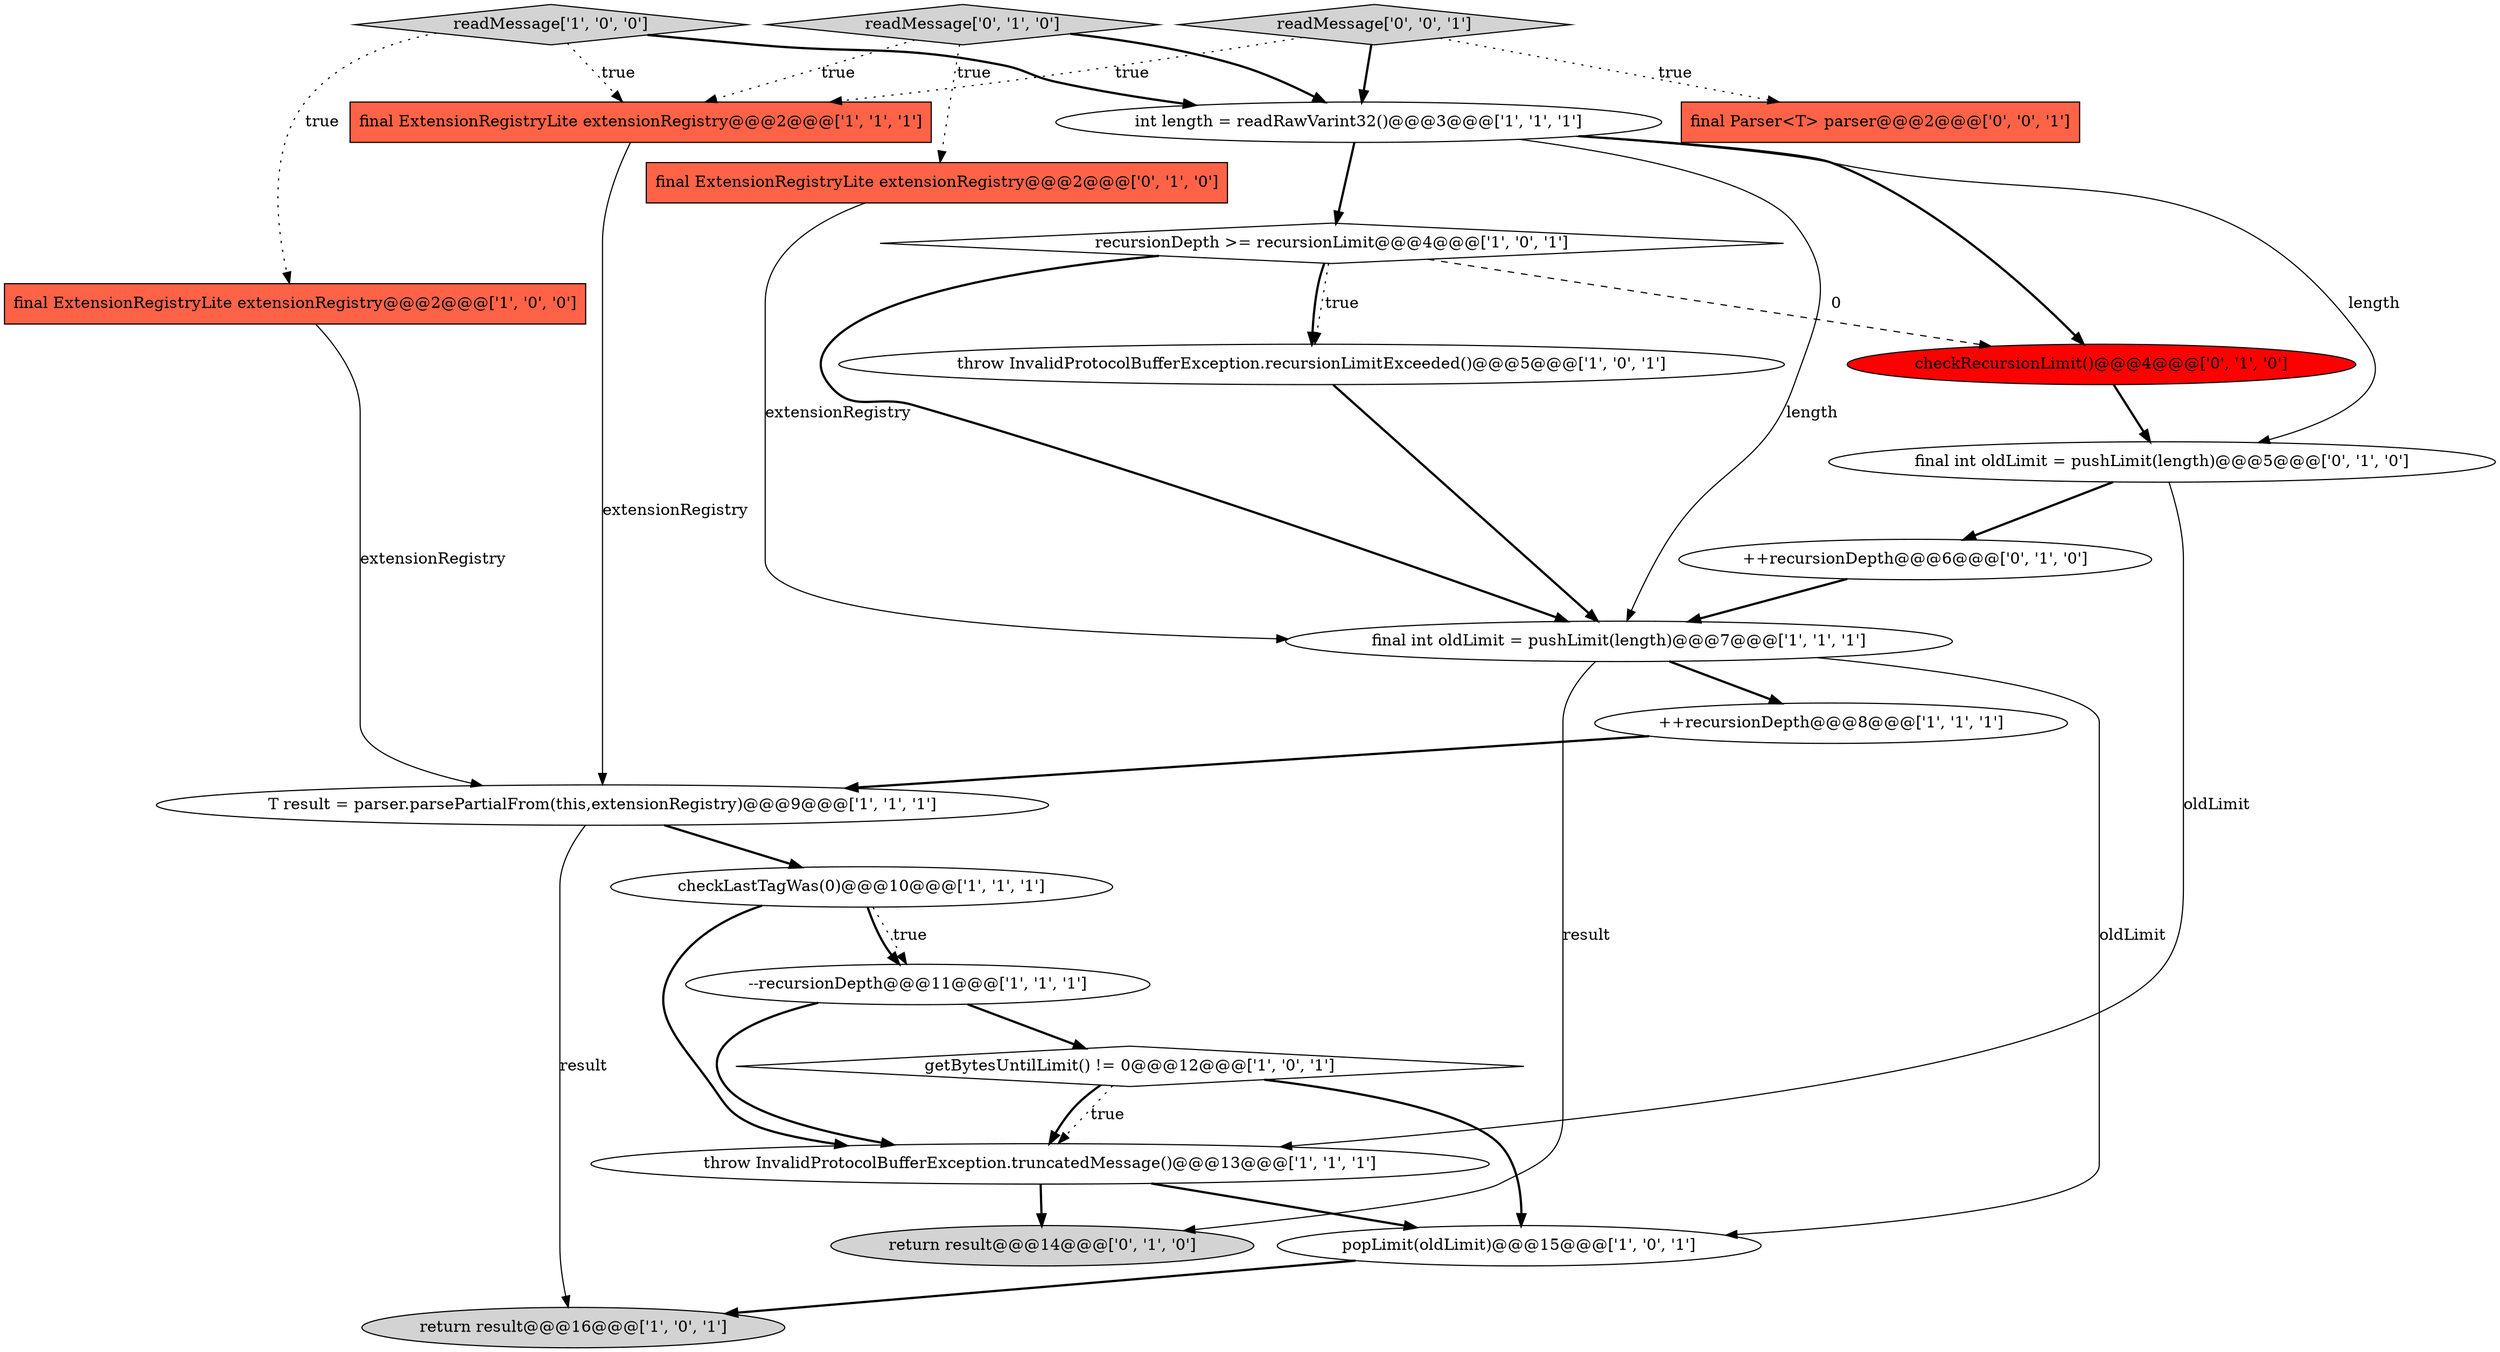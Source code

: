 digraph {
8 [style = filled, label = "final int oldLimit = pushLimit(length)@@@7@@@['1', '1', '1']", fillcolor = white, shape = ellipse image = "AAA0AAABBB1BBB"];
3 [style = filled, label = "checkLastTagWas(0)@@@10@@@['1', '1', '1']", fillcolor = white, shape = ellipse image = "AAA0AAABBB1BBB"];
20 [style = filled, label = "return result@@@14@@@['0', '1', '0']", fillcolor = lightgray, shape = ellipse image = "AAA0AAABBB2BBB"];
14 [style = filled, label = "T result = parser.parsePartialFrom(this,extensionRegistry)@@@9@@@['1', '1', '1']", fillcolor = white, shape = ellipse image = "AAA0AAABBB1BBB"];
18 [style = filled, label = "checkRecursionLimit()@@@4@@@['0', '1', '0']", fillcolor = red, shape = ellipse image = "AAA1AAABBB2BBB"];
13 [style = filled, label = "final ExtensionRegistryLite extensionRegistry@@@2@@@['1', '1', '1']", fillcolor = tomato, shape = box image = "AAA0AAABBB1BBB"];
17 [style = filled, label = "readMessage['0', '1', '0']", fillcolor = lightgray, shape = diamond image = "AAA0AAABBB2BBB"];
7 [style = filled, label = "popLimit(oldLimit)@@@15@@@['1', '0', '1']", fillcolor = white, shape = ellipse image = "AAA0AAABBB1BBB"];
4 [style = filled, label = "++recursionDepth@@@8@@@['1', '1', '1']", fillcolor = white, shape = ellipse image = "AAA0AAABBB1BBB"];
15 [style = filled, label = "final ExtensionRegistryLite extensionRegistry@@@2@@@['0', '1', '0']", fillcolor = tomato, shape = box image = "AAA0AAABBB2BBB"];
12 [style = filled, label = "return result@@@16@@@['1', '0', '1']", fillcolor = lightgray, shape = ellipse image = "AAA0AAABBB1BBB"];
6 [style = filled, label = "int length = readRawVarint32()@@@3@@@['1', '1', '1']", fillcolor = white, shape = ellipse image = "AAA0AAABBB1BBB"];
9 [style = filled, label = "throw InvalidProtocolBufferException.recursionLimitExceeded()@@@5@@@['1', '0', '1']", fillcolor = white, shape = ellipse image = "AAA0AAABBB1BBB"];
1 [style = filled, label = "getBytesUntilLimit() != 0@@@12@@@['1', '0', '1']", fillcolor = white, shape = diamond image = "AAA0AAABBB1BBB"];
10 [style = filled, label = "readMessage['1', '0', '0']", fillcolor = lightgray, shape = diamond image = "AAA0AAABBB1BBB"];
19 [style = filled, label = "++recursionDepth@@@6@@@['0', '1', '0']", fillcolor = white, shape = ellipse image = "AAA0AAABBB2BBB"];
11 [style = filled, label = "final ExtensionRegistryLite extensionRegistry@@@2@@@['1', '0', '0']", fillcolor = tomato, shape = box image = "AAA0AAABBB1BBB"];
2 [style = filled, label = "recursionDepth >= recursionLimit@@@4@@@['1', '0', '1']", fillcolor = white, shape = diamond image = "AAA0AAABBB1BBB"];
21 [style = filled, label = "final Parser<T> parser@@@2@@@['0', '0', '1']", fillcolor = tomato, shape = box image = "AAA0AAABBB3BBB"];
16 [style = filled, label = "final int oldLimit = pushLimit(length)@@@5@@@['0', '1', '0']", fillcolor = white, shape = ellipse image = "AAA0AAABBB2BBB"];
0 [style = filled, label = "throw InvalidProtocolBufferException.truncatedMessage()@@@13@@@['1', '1', '1']", fillcolor = white, shape = ellipse image = "AAA0AAABBB1BBB"];
5 [style = filled, label = "--recursionDepth@@@11@@@['1', '1', '1']", fillcolor = white, shape = ellipse image = "AAA0AAABBB1BBB"];
22 [style = filled, label = "readMessage['0', '0', '1']", fillcolor = lightgray, shape = diamond image = "AAA0AAABBB3BBB"];
22->21 [style = dotted, label="true"];
14->3 [style = bold, label=""];
4->14 [style = bold, label=""];
16->0 [style = solid, label="oldLimit"];
7->12 [style = bold, label=""];
17->6 [style = bold, label=""];
15->8 [style = solid, label="extensionRegistry"];
6->18 [style = bold, label=""];
11->14 [style = solid, label="extensionRegistry"];
8->7 [style = solid, label="oldLimit"];
1->0 [style = bold, label=""];
2->9 [style = bold, label=""];
16->19 [style = bold, label=""];
9->8 [style = bold, label=""];
1->7 [style = bold, label=""];
10->6 [style = bold, label=""];
19->8 [style = bold, label=""];
3->0 [style = bold, label=""];
0->7 [style = bold, label=""];
6->2 [style = bold, label=""];
5->1 [style = bold, label=""];
3->5 [style = bold, label=""];
3->5 [style = dotted, label="true"];
17->15 [style = dotted, label="true"];
2->9 [style = dotted, label="true"];
5->0 [style = bold, label=""];
10->13 [style = dotted, label="true"];
10->11 [style = dotted, label="true"];
22->13 [style = dotted, label="true"];
2->18 [style = dashed, label="0"];
13->14 [style = solid, label="extensionRegistry"];
6->16 [style = solid, label="length"];
0->20 [style = bold, label=""];
1->0 [style = dotted, label="true"];
14->12 [style = solid, label="result"];
8->4 [style = bold, label=""];
6->8 [style = solid, label="length"];
17->13 [style = dotted, label="true"];
8->20 [style = solid, label="result"];
2->8 [style = bold, label=""];
22->6 [style = bold, label=""];
18->16 [style = bold, label=""];
}
